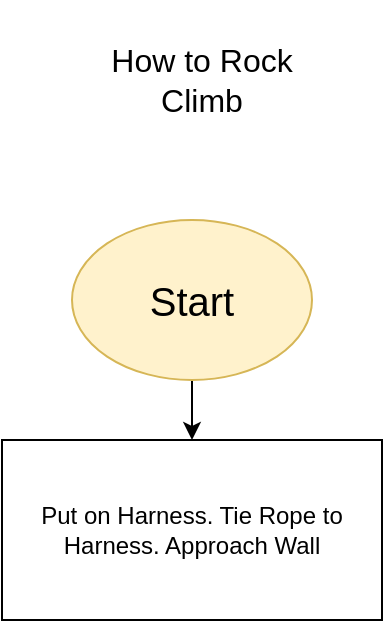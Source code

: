 <mxfile version="21.1.1" type="github">
  <diagram name="Page-1" id="GSEBX4r_AxrBjunkPWFw">
    <mxGraphModel dx="794" dy="516" grid="1" gridSize="10" guides="1" tooltips="1" connect="1" arrows="1" fold="1" page="1" pageScale="1" pageWidth="827" pageHeight="1169" math="0" shadow="0">
      <root>
        <mxCell id="0" />
        <mxCell id="1" parent="0" />
        <mxCell id="o9-E-uRhRPMIXP5sNrn1-5" style="edgeStyle=orthogonalEdgeStyle;rounded=0;orthogonalLoop=1;jettySize=auto;html=1;exitX=0.5;exitY=1;exitDx=0;exitDy=0;entryX=0.5;entryY=0;entryDx=0;entryDy=0;" edge="1" parent="1" source="o9-E-uRhRPMIXP5sNrn1-1" target="o9-E-uRhRPMIXP5sNrn1-2">
          <mxGeometry relative="1" as="geometry" />
        </mxCell>
        <mxCell id="o9-E-uRhRPMIXP5sNrn1-1" value="Start" style="ellipse;whiteSpace=wrap;html=1;fillColor=#fff2cc;strokeColor=#d6b656;fontSize=20;" vertex="1" parent="1">
          <mxGeometry x="330" y="120" width="120" height="80" as="geometry" />
        </mxCell>
        <mxCell id="o9-E-uRhRPMIXP5sNrn1-2" value="Put on Harness. Tie Rope to Harness. Approach Wall" style="rounded=0;whiteSpace=wrap;html=1;" vertex="1" parent="1">
          <mxGeometry x="295" y="230" width="190" height="90" as="geometry" />
        </mxCell>
        <mxCell id="o9-E-uRhRPMIXP5sNrn1-4" value="How to Rock Climb" style="text;html=1;strokeColor=none;fillColor=none;align=center;verticalAlign=middle;whiteSpace=wrap;rounded=0;fontSize=16;" vertex="1" parent="1">
          <mxGeometry x="330" y="10" width="130" height="80" as="geometry" />
        </mxCell>
      </root>
    </mxGraphModel>
  </diagram>
</mxfile>
